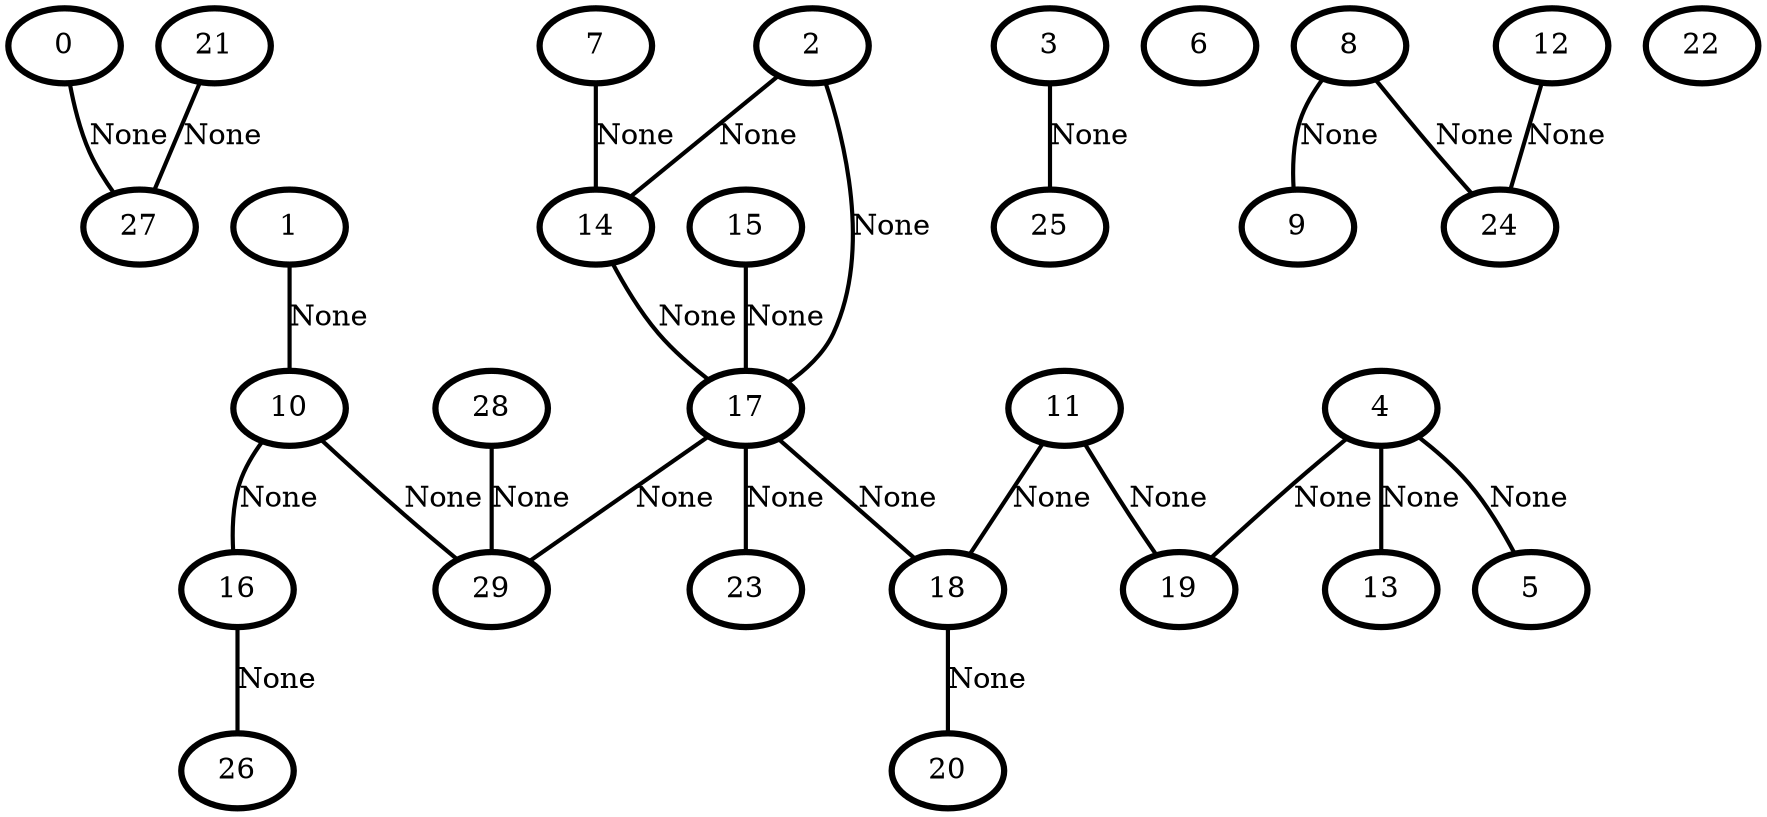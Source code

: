 graph G {
    0 [penwidth=3,label="0"]
    1 [penwidth=3,label="1"]
    2 [penwidth=3,label="2"]
    3 [penwidth=3,label="3"]
    4 [penwidth=3,label="4"]
    5 [penwidth=3,label="5"]
    6 [penwidth=3,label="6"]
    7 [penwidth=3,label="7"]
    8 [penwidth=3,label="8"]
    9 [penwidth=3,label="9"]
    10 [penwidth=3,label="10"]
    11 [penwidth=3,label="11"]
    12 [penwidth=3,label="12"]
    13 [penwidth=3,label="13"]
    14 [penwidth=3,label="14"]
    15 [penwidth=3,label="15"]
    16 [penwidth=3,label="16"]
    17 [penwidth=3,label="17"]
    18 [penwidth=3,label="18"]
    19 [penwidth=3,label="19"]
    20 [penwidth=3,label="20"]
    21 [penwidth=3,label="21"]
    22 [penwidth=3,label="22"]
    23 [penwidth=3,label="23"]
    24 [penwidth=3,label="24"]
    25 [penwidth=3,label="25"]
    26 [penwidth=3,label="26"]
    27 [penwidth=3,label="27"]
    28 [penwidth=3,label="28"]
    29 [penwidth=3,label="29"]

    0--27 [penwidth=2,label="None"]
    1--10 [penwidth=2,label="None"]
    2--14 [penwidth=2,label="None"]
    2--17 [penwidth=2,label="None"]
    3--25 [penwidth=2,label="None"]
    4--5 [penwidth=2,label="None"]
    4--13 [penwidth=2,label="None"]
    4--19 [penwidth=2,label="None"]
    7--14 [penwidth=2,label="None"]
    8--9 [penwidth=2,label="None"]
    8--24 [penwidth=2,label="None"]
    10--16 [penwidth=2,label="None"]
    10--29 [penwidth=2,label="None"]
    11--18 [penwidth=2,label="None"]
    11--19 [penwidth=2,label="None"]
    12--24 [penwidth=2,label="None"]
    14--17 [penwidth=2,label="None"]
    15--17 [penwidth=2,label="None"]
    16--26 [penwidth=2,label="None"]
    17--18 [penwidth=2,label="None"]
    17--23 [penwidth=2,label="None"]
    17--29 [penwidth=2,label="None"]
    18--20 [penwidth=2,label="None"]
    21--27 [penwidth=2,label="None"]
    28--29 [penwidth=2,label="None"]
}